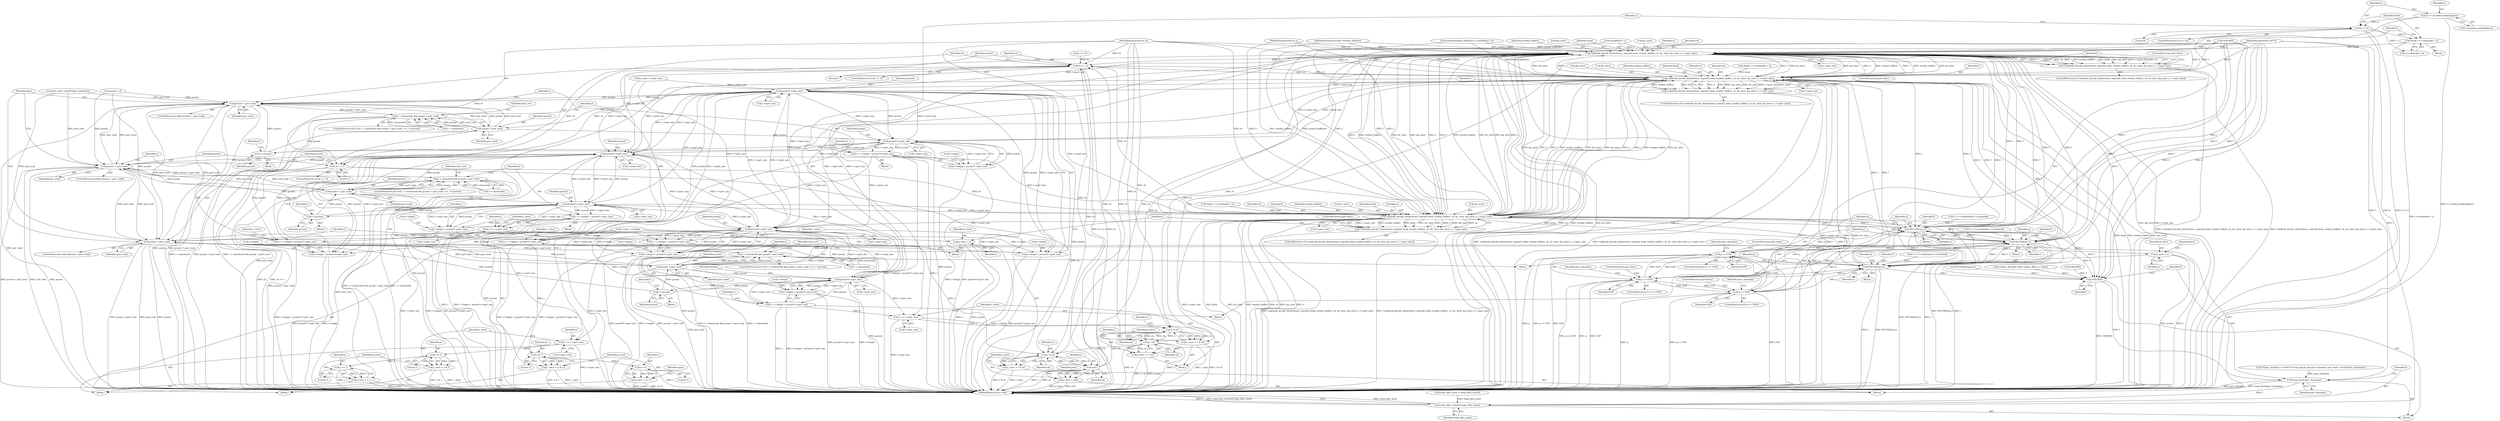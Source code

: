 digraph "0_stb_244d83bc3d859293f55812d48b3db168e581f6ab@integer" {
"1000703" [label="(Call,*book = f->codebooks + b)"];
"1000698" [label="(Call,b >= 0)"];
"1000688" [label="(Call,b = r->residue_books[c][pass])"];
"1000712" [label="(Call,codebook_decode_deinterleave_repeat(f, book, residue_buffers, ch, &c_inter, &p_inter, n, r->part_size))"];
"1000255" [label="(Call,ch == 2)"];
"1000388" [label="(Call,codebook_decode_deinterleave_repeat(f, book, residue_buffers, ch, &c_inter, &p_inter, n, r->part_size))"];
"1000271" [label="(Call,pcount*r->part_size)"];
"1000260" [label="(Call,pcount < part_read)"];
"1000328" [label="(Call,i < classwords && pcount < part_read)"];
"1000332" [label="(Call,pcount < part_read)"];
"1000348" [label="(Call,pcount*r->part_size)"];
"1000338" [label="(Call,++pcount)"];
"1000342" [label="(Call,z = r->begin + pcount*r->part_size)"];
"1000404" [label="(Call,z += r->part_size)"];
"1000411" [label="(Call,z & 1)"];
"1000409" [label="(Call,c_inter = z & 1)"];
"1000416" [label="(Call,z >> 1)"];
"1000414" [label="(Call,p_inter = z >> 1)"];
"1000344" [label="(Call,r->begin + pcount*r->part_size)"];
"1000439" [label="(Call,pcount*r->part_size)"];
"1000428" [label="(Call,pcount < part_read)"];
"1000492" [label="(Call,i < classwords && pcount < part_read)"];
"1000496" [label="(Call,pcount < part_read)"];
"1000512" [label="(Call,pcount*r->part_size)"];
"1000502" [label="(Call,++pcount)"];
"1000506" [label="(Call,z = r->begin + pcount*r->part_size)"];
"1000568" [label="(Call,z += r->part_size)"];
"1000576" [label="(Call,p_inter = z)"];
"1000508" [label="(Call,r->begin + pcount*r->part_size)"];
"1000552" [label="(Call,codebook_decode_deinterleave_repeat(f, book, residue_buffers, ch, &c_inter, &p_inter, n, r->part_size))"];
"1000304" [label="(Call,DECODE(q,f,c))"];
"1000309" [label="(Call,q == EOP)"];
"1000468" [label="(Call,DECODE(q,f,c))"];
"1000473" [label="(Call,q == EOP)"];
"1000628" [label="(Call,DECODE(q,f,c))"];
"1000633" [label="(Call,q == EOP)"];
"1000926" [label="(Call,CHECK(f))"];
"1000928" [label="(Call,temp_free(f,part_classdata))"];
"1000931" [label="(Call,temp_alloc_restore(f,temp_alloc_point))"];
"1000551" [label="(Call,!codebook_decode_deinterleave_repeat(f, book, residue_buffers, ch, &c_inter, &p_inter, n, r->part_size))"];
"1000595" [label="(Call,pcount*r->part_size)"];
"1000584" [label="(Call,pcount < part_read)"];
"1000652" [label="(Call,i < classwords && pcount < part_read)"];
"1000656" [label="(Call,pcount < part_read)"];
"1000672" [label="(Call,pcount*r->part_size)"];
"1000662" [label="(Call,++pcount)"];
"1000666" [label="(Call,z = r->begin + pcount*r->part_size)"];
"1000728" [label="(Call,z += r->part_size)"];
"1000735" [label="(Call,z % ch)"];
"1000733" [label="(Call,c_inter = z % ch)"];
"1000740" [label="(Call,z / ch)"];
"1000603" [label="(Call,z % ch)"];
"1000601" [label="(Call,c_inter = z % ch)"];
"1000609" [label="(Call,z/ch)"];
"1000607" [label="(Call,p_inter = z/ch)"];
"1000738" [label="(Call,p_inter = z / ch)"];
"1000668" [label="(Call,r->begin + pcount*r->part_size)"];
"1000589" [label="(Call,z = r->begin + pcount*r->part_size)"];
"1000591" [label="(Call,r->begin + pcount*r->part_size)"];
"1000433" [label="(Call,z = r->begin + pcount*r->part_size)"];
"1000449" [label="(Call,p_inter = z)"];
"1000435" [label="(Call,r->begin + pcount*r->part_size)"];
"1000265" [label="(Call,z = r->begin + pcount*r->part_size)"];
"1000279" [label="(Call,z & 1)"];
"1000277" [label="(Call,c_inter = (z & 1))"];
"1000285" [label="(Call,z>>1)"];
"1000283" [label="(Call,p_inter = z>>1)"];
"1000267" [label="(Call,r->begin + pcount*r->part_size)"];
"1000387" [label="(Call,!codebook_decode_deinterleave_repeat(f, book, residue_buffers, ch, &c_inter, &p_inter, n, r->part_size))"];
"1000423" [label="(Call,ch == 1)"];
"1000711" [label="(Call,!codebook_decode_deinterleave_repeat(f, book, residue_buffers, ch, &c_inter, &p_inter, n, r->part_size))"];
"1000653" [label="(Call,i < classwords)"];
"1000498" [label="(Identifier,part_read)"];
"1000422" [label="(ControlStructure,if (ch == 1))"];
"1000583" [label="(ControlStructure,while (pcount < part_read))"];
"1000499" [label="(Block,)"];
"1000232" [label="(Call,j == ch)"];
"1000342" [label="(Call,z = r->begin + pcount*r->part_size)"];
"1000339" [label="(Identifier,pcount)"];
"1000578" [label="(Identifier,z)"];
"1000556" [label="(Identifier,ch)"];
"1000688" [label="(Call,b = r->residue_books[c][pass])"];
"1000450" [label="(Identifier,p_inter)"];
"1000434" [label="(Identifier,z)"];
"1000555" [label="(Identifier,residue_buffers)"];
"1000664" [label="(Block,)"];
"1000703" [label="(Call,*book = f->codebooks + b)"];
"1000262" [label="(Identifier,part_read)"];
"1000103" [label="(MethodParameterIn,int ch)"];
"1000504" [label="(Block,)"];
"1000577" [label="(Identifier,p_inter)"];
"1000469" [label="(Identifier,q)"];
"1000717" [label="(Call,&c_inter)"];
"1000257" [label="(Literal,2)"];
"1000507" [label="(Identifier,z)"];
"1000746" [label="(Call,CHECK(f))"];
"1000392" [label="(Identifier,ch)"];
"1000398" [label="(Call,r->part_size)"];
"1000290" [label="(Identifier,pass)"];
"1000449" [label="(Call,p_inter = z)"];
"1000265" [label="(Call,z = r->begin + pcount*r->part_size)"];
"1000439" [label="(Call,pcount*r->part_size)"];
"1000725" [label="(ControlStructure,goto done;)"];
"1000512" [label="(Call,pcount*r->part_size)"];
"1000476" [label="(ControlStructure,goto done;)"];
"1000488" [label="(ControlStructure,for (i=0; i < classwords && pcount < part_read; ++i, ++pcount))"];
"1000307" [label="(Identifier,c)"];
"1000247" [label="(Call,pcount = 0)"];
"1000669" [label="(Call,r->begin)"];
"1000451" [label="(Identifier,z)"];
"1000648" [label="(ControlStructure,for (i=0; i < classwords && pcount < part_read; ++i, ++pcount))"];
"1000473" [label="(Call,q == EOP)"];
"1000324" [label="(ControlStructure,for (i=0; i < classwords && pcount < part_read; ++i, ++pcount))"];
"1000379" [label="(Call,*book = f->codebooks + b)"];
"1000388" [label="(Call,codebook_decode_deinterleave_repeat(f, book, residue_buffers, ch, &c_inter, &p_inter, n, r->part_size))"];
"1000714" [label="(Identifier,book)"];
"1000496" [label="(Call,pcount < part_read)"];
"1000698" [label="(Call,b >= 0)"];
"1000285" [label="(Call,z>>1)"];
"1000616" [label="(Block,)"];
"1000406" [label="(Call,r->part_size)"];
"1000292" [label="(Block,)"];
"1000493" [label="(Call,i < classwords)"];
"1000475" [label="(Identifier,EOP)"];
"1000652" [label="(Call,i < classwords && pcount < part_read)"];
"1000550" [label="(ControlStructure,if (!codebook_decode_deinterleave_repeat(f, book, residue_buffers, ch, &c_inter, &p_inter, n, r->part_size)))"];
"1000727" [label="(Block,)"];
"1000284" [label="(Identifier,p_inter)"];
"1000415" [label="(Identifier,p_inter)"];
"1000497" [label="(Identifier,pcount)"];
"1000713" [label="(Identifier,f)"];
"1000156" [label="(Call,n_read / r->part_size)"];
"1000309" [label="(Call,q == EOP)"];
"1000742" [label="(Identifier,ch)"];
"1000608" [label="(Identifier,p_inter)"];
"1000722" [label="(Call,r->part_size)"];
"1000633" [label="(Call,q == EOP)"];
"1000928" [label="(Call,temp_free(f,part_classdata))"];
"1000741" [label="(Identifier,z)"];
"1000580" [label="(Identifier,class_set)"];
"1000738" [label="(Call,p_inter = z / ch)"];
"1000279" [label="(Call,z & 1)"];
"1000567" [label="(Block,)"];
"1000632" [label="(ControlStructure,if (q == EOP))"];
"1000592" [label="(Call,r->begin)"];
"1000514" [label="(Call,r->part_size)"];
"1000405" [label="(Identifier,z)"];
"1000506" [label="(Call,z = r->begin + pcount*r->part_size)"];
"1000697" [label="(ControlStructure,if (b >= 0))"];
"1000104" [label="(MethodParameterIn,int n)"];
"1000494" [label="(Identifier,i)"];
"1000101" [label="(MethodParameterIn,vorb *f)"];
"1000509" [label="(Call,r->begin)"];
"1000730" [label="(Call,r->part_size)"];
"1000610" [label="(Identifier,z)"];
"1000705" [label="(Call,f->codebooks + b)"];
"1000283" [label="(Call,p_inter = z>>1)"];
"1000590" [label="(Identifier,z)"];
"1000721" [label="(Identifier,n)"];
"1000728" [label="(Call,z += r->part_size)"];
"1000605" [label="(Identifier,ch)"];
"1000716" [label="(Identifier,ch)"];
"1000414" [label="(Call,p_inter = z >> 1)"];
"1000701" [label="(Block,)"];
"1000436" [label="(Call,r->begin)"];
"1000404" [label="(Call,z += r->part_size)"];
"1000574" [label="(Identifier,c_inter)"];
"1000640" [label="(Identifier,part_classdata)"];
"1000255" [label="(Call,ch == 2)"];
"1000387" [label="(Call,!codebook_decode_deinterleave_repeat(f, book, residue_buffers, ch, &c_inter, &p_inter, n, r->part_size))"];
"1000668" [label="(Call,r->begin + pcount*r->part_size)"];
"1000618" [label="(Call,*c = f->codebooks+r->classbook)"];
"1000729" [label="(Identifier,z)"];
"1000553" [label="(Identifier,f)"];
"1000734" [label="(Identifier,c_inter)"];
"1000389" [label="(Identifier,f)"];
"1000492" [label="(Call,i < classwords && pcount < part_read)"];
"1000672" [label="(Call,pcount*r->part_size)"];
"1000435" [label="(Call,r->begin + pcount*r->part_size)"];
"1000659" [label="(Block,)"];
"1000501" [label="(Identifier,i)"];
"1000350" [label="(Call,r->part_size)"];
"1000244" [label="(Identifier,pass)"];
"1000674" [label="(Call,r->part_size)"];
"1000570" [label="(Call,r->part_size)"];
"1000146" [label="(Call,r->end - r->begin)"];
"1000611" [label="(Identifier,ch)"];
"1000308" [label="(ControlStructure,if (q == EOP))"];
"1000927" [label="(Identifier,f)"];
"1000629" [label="(Identifier,q)"];
"1000596" [label="(Identifier,pcount)"];
"1000261" [label="(Identifier,pcount)"];
"1000409" [label="(Call,c_inter = z & 1)"];
"1000513" [label="(Identifier,pcount)"];
"1000931" [label="(Call,temp_alloc_restore(f,temp_alloc_point))"];
"1000584" [label="(Call,pcount < part_read)"];
"1000418" [label="(Literal,1)"];
"1000102" [label="(MethodParameterIn,float *residue_buffers[])"];
"1000182" [label="(Call,CHECK(f))"];
"1000470" [label="(Identifier,f)"];
"1000628" [label="(Call,DECODE(q,f,c))"];
"1000933" [label="(Identifier,temp_alloc_point)"];
"1000667" [label="(Identifier,z)"];
"1000654" [label="(Identifier,i)"];
"1000345" [label="(Call,r->begin)"];
"1000503" [label="(Identifier,pcount)"];
"1000335" [label="(Block,)"];
"1000468" [label="(Call,DECODE(q,f,c))"];
"1000471" [label="(Identifier,c)"];
"1000425" [label="(Literal,1)"];
"1000666" [label="(Call,z = r->begin + pcount*r->part_size)"];
"1000304" [label="(Call,DECODE(q,f,c))"];
"1000338" [label="(Call,++pcount)"];
"1000266" [label="(Identifier,z)"];
"1000589" [label="(Call,z = r->begin + pcount*r->part_size)"];
"1000263" [label="(Block,)"];
"1000281" [label="(Literal,1)"];
"1000329" [label="(Call,i < classwords)"];
"1000715" [label="(Identifier,residue_buffers)"];
"1000278" [label="(Identifier,c_inter)"];
"1000259" [label="(ControlStructure,while (pcount < part_read))"];
"1000704" [label="(Identifier,book)"];
"1000332" [label="(Call,pcount < part_read)"];
"1000420" [label="(Identifier,class_set)"];
"1000557" [label="(Call,&c_inter)"];
"1000456" [label="(Block,)"];
"1000554" [label="(Identifier,book)"];
"1000411" [label="(Call,z & 1)"];
"1000417" [label="(Identifier,z)"];
"1000631" [label="(Identifier,c)"];
"1000601" [label="(Call,c_inter = z % ch)"];
"1000340" [label="(Block,)"];
"1000587" [label="(Block,)"];
"1000286" [label="(Identifier,z)"];
"1000427" [label="(ControlStructure,while (pcount < part_read))"];
"1000561" [label="(Identifier,n)"];
"1000198" [label="(Call,memset(residue_buffers[i], 0, sizeof(float) * n))"];
"1000661" [label="(Identifier,i)"];
"1000311" [label="(Identifier,EOP)"];
"1000167" [label="(Call,***part_classdata = (uint8 ***) temp_block_array(f,f->channels, part_read * sizeof(**part_classdata)))"];
"1000565" [label="(ControlStructure,goto done;)"];
"1000576" [label="(Call,p_inter = z)"];
"1000519" [label="(Identifier,c)"];
"1000699" [label="(Identifier,b)"];
"1000634" [label="(Identifier,q)"];
"1000636" [label="(ControlStructure,goto done;)"];
"1000604" [label="(Identifier,z)"];
"1000502" [label="(Call,++pcount)"];
"1000737" [label="(Identifier,ch)"];
"1000305" [label="(Identifier,q)"];
"1000602" [label="(Identifier,c_inter)"];
"1000401" [label="(ControlStructure,goto done;)"];
"1000551" [label="(Call,!codebook_decode_deinterleave_repeat(f, book, residue_buffers, ch, &c_inter, &p_inter, n, r->part_size))"];
"1000607" [label="(Call,p_inter = z/ch)"];
"1000679" [label="(Identifier,c)"];
"1000454" [label="(Identifier,pass)"];
"1000395" [label="(Call,&p_inter)"];
"1000926" [label="(Call,CHECK(f))"];
"1000673" [label="(Identifier,pcount)"];
"1000662" [label="(Call,++pcount)"];
"1000260" [label="(Call,pcount < part_read)"];
"1000273" [label="(Call,r->part_size)"];
"1000603" [label="(Call,z % ch)"];
"1000474" [label="(Identifier,q)"];
"1000562" [label="(Call,r->part_size)"];
"1000348" [label="(Call,pcount*r->part_size)"];
"1000429" [label="(Identifier,pcount)"];
"1000700" [label="(Literal,0)"];
"1000929" [label="(Identifier,f)"];
"1000267" [label="(Call,r->begin + pcount*r->part_size)"];
"1000585" [label="(Identifier,pcount)"];
"1000393" [label="(Call,&c_inter)"];
"1000630" [label="(Identifier,f)"];
"1000277" [label="(Call,c_inter = (z & 1))"];
"1000431" [label="(Block,)"];
"1000635" [label="(Identifier,EOP)"];
"1000480" [label="(Identifier,part_classdata)"];
"1000690" [label="(Call,r->residue_books[c][pass])"];
"1000472" [label="(ControlStructure,if (q == EOP))"];
"1000446" [label="(Identifier,c_inter)"];
"1000597" [label="(Call,r->part_size)"];
"1000410" [label="(Identifier,c_inter)"];
"1000689" [label="(Identifier,b)"];
"1000337" [label="(Identifier,i)"];
"1000736" [label="(Identifier,z)"];
"1000162" [label="(Call,temp_alloc_point = temp_alloc_save(f))"];
"1000312" [label="(ControlStructure,goto done;)"];
"1000803" [label="(Call,DECODE(temp,f,c))"];
"1000656" [label="(Call,pcount < part_read)"];
"1000739" [label="(Identifier,p_inter)"];
"1000934" [label="(MethodReturn,static void)"];
"1000271" [label="(Call,pcount*r->part_size)"];
"1000609" [label="(Call,z/ch)"];
"1000386" [label="(ControlStructure,if (!codebook_decode_deinterleave_repeat(f, book, residue_buffers, ch, &c_inter, &p_inter, n, r->part_size)))"];
"1000176" [label="(Call,part_read * sizeof(**part_classdata))"];
"1000663" [label="(Identifier,pcount)"];
"1000344" [label="(Call,r->begin + pcount*r->part_size)"];
"1000712" [label="(Call,codebook_decode_deinterleave_repeat(f, book, residue_buffers, ch, &c_inter, &p_inter, n, r->part_size))"];
"1000552" [label="(Call,codebook_decode_deinterleave_repeat(f, book, residue_buffers, ch, &c_inter, &p_inter, n, r->part_size))"];
"1000256" [label="(Identifier,ch)"];
"1000586" [label="(Identifier,part_read)"];
"1000280" [label="(Identifier,z)"];
"1000330" [label="(Identifier,i)"];
"1000412" [label="(Identifier,z)"];
"1000595" [label="(Call,pcount*r->part_size)"];
"1000254" [label="(ControlStructure,if (ch == 2))"];
"1000508" [label="(Call,r->begin + pcount*r->part_size)"];
"1000433" [label="(Call,z = r->begin + pcount*r->part_size)"];
"1000569" [label="(Identifier,z)"];
"1000441" [label="(Call,r->part_size)"];
"1000306" [label="(Identifier,f)"];
"1000740" [label="(Call,z / ch)"];
"1000744" [label="(Identifier,class_set)"];
"1000287" [label="(Literal,1)"];
"1000272" [label="(Identifier,pcount)"];
"1000423" [label="(Call,ch == 1)"];
"1000568" [label="(Call,z += r->part_size)"];
"1000391" [label="(Identifier,residue_buffers)"];
"1000355" [label="(Identifier,c)"];
"1000559" [label="(Call,&p_inter)"];
"1000591" [label="(Call,r->begin + pcount*r->part_size)"];
"1000658" [label="(Identifier,part_read)"];
"1000333" [label="(Identifier,pcount)"];
"1000390" [label="(Identifier,book)"];
"1000614" [label="(Identifier,pass)"];
"1000349" [label="(Identifier,pcount)"];
"1000416" [label="(Call,z >> 1)"];
"1000735" [label="(Call,z % ch)"];
"1000316" [label="(Identifier,part_classdata)"];
"1000343" [label="(Identifier,z)"];
"1000733" [label="(Call,c_inter = z % ch)"];
"1000458" [label="(Call,*c = f->codebooks+r->classbook)"];
"1000440" [label="(Identifier,pcount)"];
"1000294" [label="(Call,*c = f->codebooks+r->classbook)"];
"1000424" [label="(Identifier,ch)"];
"1000334" [label="(Identifier,part_read)"];
"1000543" [label="(Call,*book = f->codebooks + b)"];
"1000719" [label="(Call,&p_inter)"];
"1000915" [label="(Call,residue_decode(f, book, target, offset, n, rtype))"];
"1000203" [label="(Call,sizeof(float) * n)"];
"1000657" [label="(Identifier,pcount)"];
"1000428" [label="(Call,pcount < part_read)"];
"1000268" [label="(Call,r->begin)"];
"1000711" [label="(Call,!codebook_decode_deinterleave_repeat(f, book, residue_buffers, ch, &c_inter, &p_inter, n, r->part_size))"];
"1000397" [label="(Identifier,n)"];
"1000328" [label="(Call,i < classwords && pcount < part_read)"];
"1000403" [label="(Block,)"];
"1000413" [label="(Literal,1)"];
"1000310" [label="(Identifier,q)"];
"1000932" [label="(Identifier,f)"];
"1000710" [label="(ControlStructure,if (!codebook_decode_deinterleave_repeat(f, book, residue_buffers, ch, &c_inter, &p_inter, n, r->part_size)))"];
"1000930" [label="(Identifier,part_classdata)"];
"1000107" [label="(Block,)"];
"1000430" [label="(Identifier,part_read)"];
"1000703" -> "1000701"  [label="AST: "];
"1000703" -> "1000705"  [label="CFG: "];
"1000704" -> "1000703"  [label="AST: "];
"1000705" -> "1000703"  [label="AST: "];
"1000713" -> "1000703"  [label="CFG: "];
"1000703" -> "1000934"  [label="DDG: f->codebooks + b"];
"1000698" -> "1000703"  [label="DDG: b"];
"1000703" -> "1000712"  [label="DDG: book"];
"1000698" -> "1000697"  [label="AST: "];
"1000698" -> "1000700"  [label="CFG: "];
"1000699" -> "1000698"  [label="AST: "];
"1000700" -> "1000698"  [label="AST: "];
"1000704" -> "1000698"  [label="CFG: "];
"1000729" -> "1000698"  [label="CFG: "];
"1000698" -> "1000934"  [label="DDG: b"];
"1000698" -> "1000934"  [label="DDG: b >= 0"];
"1000688" -> "1000698"  [label="DDG: b"];
"1000698" -> "1000705"  [label="DDG: b"];
"1000688" -> "1000664"  [label="AST: "];
"1000688" -> "1000690"  [label="CFG: "];
"1000689" -> "1000688"  [label="AST: "];
"1000690" -> "1000688"  [label="AST: "];
"1000699" -> "1000688"  [label="CFG: "];
"1000688" -> "1000934"  [label="DDG: r->residue_books[c][pass]"];
"1000712" -> "1000711"  [label="AST: "];
"1000712" -> "1000722"  [label="CFG: "];
"1000713" -> "1000712"  [label="AST: "];
"1000714" -> "1000712"  [label="AST: "];
"1000715" -> "1000712"  [label="AST: "];
"1000716" -> "1000712"  [label="AST: "];
"1000717" -> "1000712"  [label="AST: "];
"1000719" -> "1000712"  [label="AST: "];
"1000721" -> "1000712"  [label="AST: "];
"1000722" -> "1000712"  [label="AST: "];
"1000711" -> "1000712"  [label="CFG: "];
"1000712" -> "1000934"  [label="DDG: book"];
"1000712" -> "1000934"  [label="DDG: ch"];
"1000712" -> "1000934"  [label="DDG: residue_buffers"];
"1000712" -> "1000934"  [label="DDG: &c_inter"];
"1000712" -> "1000934"  [label="DDG: n"];
"1000712" -> "1000934"  [label="DDG: &p_inter"];
"1000712" -> "1000934"  [label="DDG: r->part_size"];
"1000712" -> "1000255"  [label="DDG: ch"];
"1000712" -> "1000271"  [label="DDG: r->part_size"];
"1000712" -> "1000304"  [label="DDG: f"];
"1000712" -> "1000388"  [label="DDG: f"];
"1000712" -> "1000388"  [label="DDG: residue_buffers"];
"1000712" -> "1000388"  [label="DDG: &c_inter"];
"1000712" -> "1000388"  [label="DDG: &p_inter"];
"1000712" -> "1000388"  [label="DDG: n"];
"1000712" -> "1000439"  [label="DDG: r->part_size"];
"1000712" -> "1000468"  [label="DDG: f"];
"1000712" -> "1000552"  [label="DDG: f"];
"1000712" -> "1000552"  [label="DDG: residue_buffers"];
"1000712" -> "1000552"  [label="DDG: &c_inter"];
"1000712" -> "1000552"  [label="DDG: &p_inter"];
"1000712" -> "1000552"  [label="DDG: n"];
"1000712" -> "1000595"  [label="DDG: r->part_size"];
"1000712" -> "1000603"  [label="DDG: ch"];
"1000712" -> "1000628"  [label="DDG: f"];
"1000712" -> "1000672"  [label="DDG: r->part_size"];
"1000712" -> "1000711"  [label="DDG: f"];
"1000712" -> "1000711"  [label="DDG: n"];
"1000712" -> "1000711"  [label="DDG: &c_inter"];
"1000712" -> "1000711"  [label="DDG: residue_buffers"];
"1000712" -> "1000711"  [label="DDG: book"];
"1000712" -> "1000711"  [label="DDG: &p_inter"];
"1000712" -> "1000711"  [label="DDG: r->part_size"];
"1000712" -> "1000711"  [label="DDG: ch"];
"1000628" -> "1000712"  [label="DDG: f"];
"1000552" -> "1000712"  [label="DDG: f"];
"1000552" -> "1000712"  [label="DDG: residue_buffers"];
"1000552" -> "1000712"  [label="DDG: &c_inter"];
"1000552" -> "1000712"  [label="DDG: &p_inter"];
"1000552" -> "1000712"  [label="DDG: n"];
"1000388" -> "1000712"  [label="DDG: f"];
"1000388" -> "1000712"  [label="DDG: residue_buffers"];
"1000388" -> "1000712"  [label="DDG: &c_inter"];
"1000388" -> "1000712"  [label="DDG: &p_inter"];
"1000388" -> "1000712"  [label="DDG: n"];
"1000304" -> "1000712"  [label="DDG: f"];
"1000468" -> "1000712"  [label="DDG: f"];
"1000182" -> "1000712"  [label="DDG: f"];
"1000101" -> "1000712"  [label="DDG: f"];
"1000198" -> "1000712"  [label="DDG: residue_buffers[i]"];
"1000102" -> "1000712"  [label="DDG: residue_buffers"];
"1000740" -> "1000712"  [label="DDG: ch"];
"1000609" -> "1000712"  [label="DDG: ch"];
"1000103" -> "1000712"  [label="DDG: ch"];
"1000203" -> "1000712"  [label="DDG: n"];
"1000104" -> "1000712"  [label="DDG: n"];
"1000672" -> "1000712"  [label="DDG: r->part_size"];
"1000712" -> "1000735"  [label="DDG: ch"];
"1000712" -> "1000926"  [label="DDG: f"];
"1000255" -> "1000254"  [label="AST: "];
"1000255" -> "1000257"  [label="CFG: "];
"1000256" -> "1000255"  [label="AST: "];
"1000257" -> "1000255"  [label="AST: "];
"1000261" -> "1000255"  [label="CFG: "];
"1000424" -> "1000255"  [label="CFG: "];
"1000255" -> "1000934"  [label="DDG: ch == 2"];
"1000255" -> "1000934"  [label="DDG: ch"];
"1000740" -> "1000255"  [label="DDG: ch"];
"1000388" -> "1000255"  [label="DDG: ch"];
"1000552" -> "1000255"  [label="DDG: ch"];
"1000423" -> "1000255"  [label="DDG: ch"];
"1000232" -> "1000255"  [label="DDG: ch"];
"1000609" -> "1000255"  [label="DDG: ch"];
"1000103" -> "1000255"  [label="DDG: ch"];
"1000255" -> "1000388"  [label="DDG: ch"];
"1000255" -> "1000423"  [label="DDG: ch"];
"1000388" -> "1000387"  [label="AST: "];
"1000388" -> "1000398"  [label="CFG: "];
"1000389" -> "1000388"  [label="AST: "];
"1000390" -> "1000388"  [label="AST: "];
"1000391" -> "1000388"  [label="AST: "];
"1000392" -> "1000388"  [label="AST: "];
"1000393" -> "1000388"  [label="AST: "];
"1000395" -> "1000388"  [label="AST: "];
"1000397" -> "1000388"  [label="AST: "];
"1000398" -> "1000388"  [label="AST: "];
"1000387" -> "1000388"  [label="CFG: "];
"1000388" -> "1000934"  [label="DDG: n"];
"1000388" -> "1000934"  [label="DDG: r->part_size"];
"1000388" -> "1000934"  [label="DDG: ch"];
"1000388" -> "1000934"  [label="DDG: &c_inter"];
"1000388" -> "1000934"  [label="DDG: book"];
"1000388" -> "1000934"  [label="DDG: residue_buffers"];
"1000388" -> "1000934"  [label="DDG: &p_inter"];
"1000388" -> "1000271"  [label="DDG: r->part_size"];
"1000388" -> "1000304"  [label="DDG: f"];
"1000388" -> "1000348"  [label="DDG: r->part_size"];
"1000388" -> "1000387"  [label="DDG: n"];
"1000388" -> "1000387"  [label="DDG: f"];
"1000388" -> "1000387"  [label="DDG: &p_inter"];
"1000388" -> "1000387"  [label="DDG: &c_inter"];
"1000388" -> "1000387"  [label="DDG: r->part_size"];
"1000388" -> "1000387"  [label="DDG: book"];
"1000388" -> "1000387"  [label="DDG: residue_buffers"];
"1000388" -> "1000387"  [label="DDG: ch"];
"1000628" -> "1000388"  [label="DDG: f"];
"1000552" -> "1000388"  [label="DDG: f"];
"1000552" -> "1000388"  [label="DDG: residue_buffers"];
"1000552" -> "1000388"  [label="DDG: &c_inter"];
"1000552" -> "1000388"  [label="DDG: &p_inter"];
"1000552" -> "1000388"  [label="DDG: n"];
"1000304" -> "1000388"  [label="DDG: f"];
"1000468" -> "1000388"  [label="DDG: f"];
"1000182" -> "1000388"  [label="DDG: f"];
"1000101" -> "1000388"  [label="DDG: f"];
"1000379" -> "1000388"  [label="DDG: book"];
"1000198" -> "1000388"  [label="DDG: residue_buffers[i]"];
"1000102" -> "1000388"  [label="DDG: residue_buffers"];
"1000103" -> "1000388"  [label="DDG: ch"];
"1000203" -> "1000388"  [label="DDG: n"];
"1000104" -> "1000388"  [label="DDG: n"];
"1000348" -> "1000388"  [label="DDG: r->part_size"];
"1000388" -> "1000439"  [label="DDG: r->part_size"];
"1000388" -> "1000468"  [label="DDG: f"];
"1000388" -> "1000552"  [label="DDG: f"];
"1000388" -> "1000552"  [label="DDG: residue_buffers"];
"1000388" -> "1000552"  [label="DDG: &c_inter"];
"1000388" -> "1000552"  [label="DDG: &p_inter"];
"1000388" -> "1000552"  [label="DDG: n"];
"1000388" -> "1000595"  [label="DDG: r->part_size"];
"1000388" -> "1000628"  [label="DDG: f"];
"1000388" -> "1000926"  [label="DDG: f"];
"1000271" -> "1000267"  [label="AST: "];
"1000271" -> "1000273"  [label="CFG: "];
"1000272" -> "1000271"  [label="AST: "];
"1000273" -> "1000271"  [label="AST: "];
"1000267" -> "1000271"  [label="CFG: "];
"1000271" -> "1000934"  [label="DDG: r->part_size"];
"1000271" -> "1000934"  [label="DDG: pcount"];
"1000271" -> "1000260"  [label="DDG: pcount"];
"1000271" -> "1000265"  [label="DDG: pcount"];
"1000271" -> "1000265"  [label="DDG: r->part_size"];
"1000271" -> "1000267"  [label="DDG: pcount"];
"1000271" -> "1000267"  [label="DDG: r->part_size"];
"1000260" -> "1000271"  [label="DDG: pcount"];
"1000595" -> "1000271"  [label="DDG: r->part_size"];
"1000156" -> "1000271"  [label="DDG: r->part_size"];
"1000439" -> "1000271"  [label="DDG: r->part_size"];
"1000552" -> "1000271"  [label="DDG: r->part_size"];
"1000672" -> "1000271"  [label="DDG: r->part_size"];
"1000348" -> "1000271"  [label="DDG: r->part_size"];
"1000512" -> "1000271"  [label="DDG: r->part_size"];
"1000271" -> "1000332"  [label="DDG: pcount"];
"1000271" -> "1000348"  [label="DDG: pcount"];
"1000271" -> "1000348"  [label="DDG: r->part_size"];
"1000271" -> "1000439"  [label="DDG: r->part_size"];
"1000271" -> "1000595"  [label="DDG: r->part_size"];
"1000260" -> "1000259"  [label="AST: "];
"1000260" -> "1000262"  [label="CFG: "];
"1000261" -> "1000260"  [label="AST: "];
"1000262" -> "1000260"  [label="AST: "];
"1000266" -> "1000260"  [label="CFG: "];
"1000244" -> "1000260"  [label="CFG: "];
"1000260" -> "1000934"  [label="DDG: pcount < part_read"];
"1000260" -> "1000934"  [label="DDG: part_read"];
"1000260" -> "1000934"  [label="DDG: pcount"];
"1000247" -> "1000260"  [label="DDG: pcount"];
"1000338" -> "1000260"  [label="DDG: pcount"];
"1000332" -> "1000260"  [label="DDG: pcount"];
"1000332" -> "1000260"  [label="DDG: part_read"];
"1000584" -> "1000260"  [label="DDG: part_read"];
"1000176" -> "1000260"  [label="DDG: part_read"];
"1000428" -> "1000260"  [label="DDG: part_read"];
"1000260" -> "1000328"  [label="DDG: pcount < part_read"];
"1000260" -> "1000332"  [label="DDG: part_read"];
"1000260" -> "1000428"  [label="DDG: part_read"];
"1000260" -> "1000584"  [label="DDG: part_read"];
"1000328" -> "1000324"  [label="AST: "];
"1000328" -> "1000329"  [label="CFG: "];
"1000328" -> "1000332"  [label="CFG: "];
"1000329" -> "1000328"  [label="AST: "];
"1000332" -> "1000328"  [label="AST: "];
"1000343" -> "1000328"  [label="CFG: "];
"1000420" -> "1000328"  [label="CFG: "];
"1000328" -> "1000934"  [label="DDG: pcount < part_read"];
"1000328" -> "1000934"  [label="DDG: i < classwords && pcount < part_read"];
"1000328" -> "1000934"  [label="DDG: i < classwords"];
"1000329" -> "1000328"  [label="DDG: i"];
"1000329" -> "1000328"  [label="DDG: classwords"];
"1000332" -> "1000328"  [label="DDG: pcount"];
"1000332" -> "1000328"  [label="DDG: part_read"];
"1000332" -> "1000334"  [label="CFG: "];
"1000333" -> "1000332"  [label="AST: "];
"1000334" -> "1000332"  [label="AST: "];
"1000332" -> "1000934"  [label="DDG: part_read"];
"1000338" -> "1000332"  [label="DDG: pcount"];
"1000332" -> "1000348"  [label="DDG: pcount"];
"1000348" -> "1000344"  [label="AST: "];
"1000348" -> "1000350"  [label="CFG: "];
"1000349" -> "1000348"  [label="AST: "];
"1000350" -> "1000348"  [label="AST: "];
"1000344" -> "1000348"  [label="CFG: "];
"1000348" -> "1000934"  [label="DDG: pcount"];
"1000348" -> "1000338"  [label="DDG: pcount"];
"1000348" -> "1000342"  [label="DDG: pcount"];
"1000348" -> "1000342"  [label="DDG: r->part_size"];
"1000348" -> "1000344"  [label="DDG: pcount"];
"1000348" -> "1000344"  [label="DDG: r->part_size"];
"1000338" -> "1000348"  [label="DDG: pcount"];
"1000348" -> "1000404"  [label="DDG: r->part_size"];
"1000348" -> "1000439"  [label="DDG: r->part_size"];
"1000348" -> "1000595"  [label="DDG: r->part_size"];
"1000338" -> "1000335"  [label="AST: "];
"1000338" -> "1000339"  [label="CFG: "];
"1000339" -> "1000338"  [label="AST: "];
"1000330" -> "1000338"  [label="CFG: "];
"1000342" -> "1000340"  [label="AST: "];
"1000342" -> "1000344"  [label="CFG: "];
"1000343" -> "1000342"  [label="AST: "];
"1000344" -> "1000342"  [label="AST: "];
"1000355" -> "1000342"  [label="CFG: "];
"1000342" -> "1000934"  [label="DDG: r->begin + pcount*r->part_size"];
"1000342" -> "1000934"  [label="DDG: z"];
"1000342" -> "1000404"  [label="DDG: z"];
"1000404" -> "1000403"  [label="AST: "];
"1000404" -> "1000406"  [label="CFG: "];
"1000405" -> "1000404"  [label="AST: "];
"1000406" -> "1000404"  [label="AST: "];
"1000410" -> "1000404"  [label="CFG: "];
"1000404" -> "1000934"  [label="DDG: r->part_size"];
"1000404" -> "1000411"  [label="DDG: z"];
"1000411" -> "1000409"  [label="AST: "];
"1000411" -> "1000413"  [label="CFG: "];
"1000412" -> "1000411"  [label="AST: "];
"1000413" -> "1000411"  [label="AST: "];
"1000409" -> "1000411"  [label="CFG: "];
"1000411" -> "1000409"  [label="DDG: z"];
"1000411" -> "1000409"  [label="DDG: 1"];
"1000411" -> "1000416"  [label="DDG: z"];
"1000409" -> "1000403"  [label="AST: "];
"1000410" -> "1000409"  [label="AST: "];
"1000415" -> "1000409"  [label="CFG: "];
"1000409" -> "1000934"  [label="DDG: z & 1"];
"1000409" -> "1000934"  [label="DDG: c_inter"];
"1000416" -> "1000414"  [label="AST: "];
"1000416" -> "1000418"  [label="CFG: "];
"1000417" -> "1000416"  [label="AST: "];
"1000418" -> "1000416"  [label="AST: "];
"1000414" -> "1000416"  [label="CFG: "];
"1000416" -> "1000934"  [label="DDG: z"];
"1000416" -> "1000414"  [label="DDG: z"];
"1000416" -> "1000414"  [label="DDG: 1"];
"1000414" -> "1000403"  [label="AST: "];
"1000415" -> "1000414"  [label="AST: "];
"1000337" -> "1000414"  [label="CFG: "];
"1000414" -> "1000934"  [label="DDG: z >> 1"];
"1000414" -> "1000934"  [label="DDG: p_inter"];
"1000345" -> "1000344"  [label="AST: "];
"1000344" -> "1000934"  [label="DDG: pcount*r->part_size"];
"1000344" -> "1000934"  [label="DDG: r->begin"];
"1000439" -> "1000435"  [label="AST: "];
"1000439" -> "1000441"  [label="CFG: "];
"1000440" -> "1000439"  [label="AST: "];
"1000441" -> "1000439"  [label="AST: "];
"1000435" -> "1000439"  [label="CFG: "];
"1000439" -> "1000934"  [label="DDG: pcount"];
"1000439" -> "1000934"  [label="DDG: r->part_size"];
"1000439" -> "1000428"  [label="DDG: pcount"];
"1000439" -> "1000433"  [label="DDG: pcount"];
"1000439" -> "1000433"  [label="DDG: r->part_size"];
"1000439" -> "1000435"  [label="DDG: pcount"];
"1000439" -> "1000435"  [label="DDG: r->part_size"];
"1000428" -> "1000439"  [label="DDG: pcount"];
"1000595" -> "1000439"  [label="DDG: r->part_size"];
"1000156" -> "1000439"  [label="DDG: r->part_size"];
"1000552" -> "1000439"  [label="DDG: r->part_size"];
"1000672" -> "1000439"  [label="DDG: r->part_size"];
"1000512" -> "1000439"  [label="DDG: r->part_size"];
"1000439" -> "1000496"  [label="DDG: pcount"];
"1000439" -> "1000512"  [label="DDG: pcount"];
"1000439" -> "1000512"  [label="DDG: r->part_size"];
"1000439" -> "1000595"  [label="DDG: r->part_size"];
"1000428" -> "1000427"  [label="AST: "];
"1000428" -> "1000430"  [label="CFG: "];
"1000429" -> "1000428"  [label="AST: "];
"1000430" -> "1000428"  [label="AST: "];
"1000434" -> "1000428"  [label="CFG: "];
"1000244" -> "1000428"  [label="CFG: "];
"1000428" -> "1000934"  [label="DDG: pcount < part_read"];
"1000428" -> "1000934"  [label="DDG: part_read"];
"1000428" -> "1000934"  [label="DDG: pcount"];
"1000247" -> "1000428"  [label="DDG: pcount"];
"1000502" -> "1000428"  [label="DDG: pcount"];
"1000496" -> "1000428"  [label="DDG: pcount"];
"1000496" -> "1000428"  [label="DDG: part_read"];
"1000584" -> "1000428"  [label="DDG: part_read"];
"1000176" -> "1000428"  [label="DDG: part_read"];
"1000428" -> "1000492"  [label="DDG: pcount < part_read"];
"1000428" -> "1000496"  [label="DDG: part_read"];
"1000428" -> "1000584"  [label="DDG: part_read"];
"1000492" -> "1000488"  [label="AST: "];
"1000492" -> "1000493"  [label="CFG: "];
"1000492" -> "1000496"  [label="CFG: "];
"1000493" -> "1000492"  [label="AST: "];
"1000496" -> "1000492"  [label="AST: "];
"1000507" -> "1000492"  [label="CFG: "];
"1000580" -> "1000492"  [label="CFG: "];
"1000492" -> "1000934"  [label="DDG: pcount < part_read"];
"1000492" -> "1000934"  [label="DDG: i < classwords"];
"1000492" -> "1000934"  [label="DDG: i < classwords && pcount < part_read"];
"1000493" -> "1000492"  [label="DDG: i"];
"1000493" -> "1000492"  [label="DDG: classwords"];
"1000496" -> "1000492"  [label="DDG: pcount"];
"1000496" -> "1000492"  [label="DDG: part_read"];
"1000496" -> "1000498"  [label="CFG: "];
"1000497" -> "1000496"  [label="AST: "];
"1000498" -> "1000496"  [label="AST: "];
"1000496" -> "1000934"  [label="DDG: part_read"];
"1000502" -> "1000496"  [label="DDG: pcount"];
"1000496" -> "1000512"  [label="DDG: pcount"];
"1000512" -> "1000508"  [label="AST: "];
"1000512" -> "1000514"  [label="CFG: "];
"1000513" -> "1000512"  [label="AST: "];
"1000514" -> "1000512"  [label="AST: "];
"1000508" -> "1000512"  [label="CFG: "];
"1000512" -> "1000934"  [label="DDG: pcount"];
"1000512" -> "1000502"  [label="DDG: pcount"];
"1000512" -> "1000506"  [label="DDG: pcount"];
"1000512" -> "1000506"  [label="DDG: r->part_size"];
"1000512" -> "1000508"  [label="DDG: pcount"];
"1000512" -> "1000508"  [label="DDG: r->part_size"];
"1000502" -> "1000512"  [label="DDG: pcount"];
"1000552" -> "1000512"  [label="DDG: r->part_size"];
"1000512" -> "1000552"  [label="DDG: r->part_size"];
"1000512" -> "1000568"  [label="DDG: r->part_size"];
"1000512" -> "1000595"  [label="DDG: r->part_size"];
"1000502" -> "1000499"  [label="AST: "];
"1000502" -> "1000503"  [label="CFG: "];
"1000503" -> "1000502"  [label="AST: "];
"1000494" -> "1000502"  [label="CFG: "];
"1000506" -> "1000504"  [label="AST: "];
"1000506" -> "1000508"  [label="CFG: "];
"1000507" -> "1000506"  [label="AST: "];
"1000508" -> "1000506"  [label="AST: "];
"1000519" -> "1000506"  [label="CFG: "];
"1000506" -> "1000934"  [label="DDG: z"];
"1000506" -> "1000934"  [label="DDG: r->begin + pcount*r->part_size"];
"1000506" -> "1000568"  [label="DDG: z"];
"1000568" -> "1000567"  [label="AST: "];
"1000568" -> "1000570"  [label="CFG: "];
"1000569" -> "1000568"  [label="AST: "];
"1000570" -> "1000568"  [label="AST: "];
"1000574" -> "1000568"  [label="CFG: "];
"1000568" -> "1000934"  [label="DDG: r->part_size"];
"1000568" -> "1000576"  [label="DDG: z"];
"1000576" -> "1000567"  [label="AST: "];
"1000576" -> "1000578"  [label="CFG: "];
"1000577" -> "1000576"  [label="AST: "];
"1000578" -> "1000576"  [label="AST: "];
"1000501" -> "1000576"  [label="CFG: "];
"1000576" -> "1000934"  [label="DDG: p_inter"];
"1000576" -> "1000934"  [label="DDG: z"];
"1000509" -> "1000508"  [label="AST: "];
"1000508" -> "1000934"  [label="DDG: r->begin"];
"1000508" -> "1000934"  [label="DDG: pcount*r->part_size"];
"1000552" -> "1000551"  [label="AST: "];
"1000552" -> "1000562"  [label="CFG: "];
"1000553" -> "1000552"  [label="AST: "];
"1000554" -> "1000552"  [label="AST: "];
"1000555" -> "1000552"  [label="AST: "];
"1000556" -> "1000552"  [label="AST: "];
"1000557" -> "1000552"  [label="AST: "];
"1000559" -> "1000552"  [label="AST: "];
"1000561" -> "1000552"  [label="AST: "];
"1000562" -> "1000552"  [label="AST: "];
"1000551" -> "1000552"  [label="CFG: "];
"1000552" -> "1000934"  [label="DDG: r->part_size"];
"1000552" -> "1000934"  [label="DDG: book"];
"1000552" -> "1000934"  [label="DDG: &c_inter"];
"1000552" -> "1000934"  [label="DDG: residue_buffers"];
"1000552" -> "1000934"  [label="DDG: ch"];
"1000552" -> "1000934"  [label="DDG: &p_inter"];
"1000552" -> "1000934"  [label="DDG: n"];
"1000552" -> "1000304"  [label="DDG: f"];
"1000552" -> "1000468"  [label="DDG: f"];
"1000552" -> "1000551"  [label="DDG: r->part_size"];
"1000552" -> "1000551"  [label="DDG: residue_buffers"];
"1000552" -> "1000551"  [label="DDG: book"];
"1000552" -> "1000551"  [label="DDG: &c_inter"];
"1000552" -> "1000551"  [label="DDG: f"];
"1000552" -> "1000551"  [label="DDG: n"];
"1000552" -> "1000551"  [label="DDG: &p_inter"];
"1000552" -> "1000551"  [label="DDG: ch"];
"1000628" -> "1000552"  [label="DDG: f"];
"1000304" -> "1000552"  [label="DDG: f"];
"1000468" -> "1000552"  [label="DDG: f"];
"1000182" -> "1000552"  [label="DDG: f"];
"1000101" -> "1000552"  [label="DDG: f"];
"1000543" -> "1000552"  [label="DDG: book"];
"1000198" -> "1000552"  [label="DDG: residue_buffers[i]"];
"1000102" -> "1000552"  [label="DDG: residue_buffers"];
"1000423" -> "1000552"  [label="DDG: ch"];
"1000103" -> "1000552"  [label="DDG: ch"];
"1000203" -> "1000552"  [label="DDG: n"];
"1000104" -> "1000552"  [label="DDG: n"];
"1000552" -> "1000595"  [label="DDG: r->part_size"];
"1000552" -> "1000628"  [label="DDG: f"];
"1000552" -> "1000926"  [label="DDG: f"];
"1000304" -> "1000292"  [label="AST: "];
"1000304" -> "1000307"  [label="CFG: "];
"1000305" -> "1000304"  [label="AST: "];
"1000306" -> "1000304"  [label="AST: "];
"1000307" -> "1000304"  [label="AST: "];
"1000310" -> "1000304"  [label="CFG: "];
"1000304" -> "1000934"  [label="DDG: DECODE(q,f,c)"];
"1000304" -> "1000934"  [label="DDG: c"];
"1000309" -> "1000304"  [label="DDG: q"];
"1000473" -> "1000304"  [label="DDG: q"];
"1000633" -> "1000304"  [label="DDG: q"];
"1000628" -> "1000304"  [label="DDG: f"];
"1000468" -> "1000304"  [label="DDG: f"];
"1000182" -> "1000304"  [label="DDG: f"];
"1000101" -> "1000304"  [label="DDG: f"];
"1000294" -> "1000304"  [label="DDG: c"];
"1000304" -> "1000309"  [label="DDG: q"];
"1000304" -> "1000468"  [label="DDG: f"];
"1000304" -> "1000628"  [label="DDG: f"];
"1000304" -> "1000926"  [label="DDG: f"];
"1000309" -> "1000308"  [label="AST: "];
"1000309" -> "1000311"  [label="CFG: "];
"1000310" -> "1000309"  [label="AST: "];
"1000311" -> "1000309"  [label="AST: "];
"1000312" -> "1000309"  [label="CFG: "];
"1000316" -> "1000309"  [label="CFG: "];
"1000309" -> "1000934"  [label="DDG: q"];
"1000309" -> "1000934"  [label="DDG: q == EOP"];
"1000309" -> "1000934"  [label="DDG: EOP"];
"1000473" -> "1000309"  [label="DDG: EOP"];
"1000633" -> "1000309"  [label="DDG: EOP"];
"1000309" -> "1000468"  [label="DDG: q"];
"1000309" -> "1000473"  [label="DDG: EOP"];
"1000309" -> "1000628"  [label="DDG: q"];
"1000309" -> "1000633"  [label="DDG: EOP"];
"1000468" -> "1000456"  [label="AST: "];
"1000468" -> "1000471"  [label="CFG: "];
"1000469" -> "1000468"  [label="AST: "];
"1000470" -> "1000468"  [label="AST: "];
"1000471" -> "1000468"  [label="AST: "];
"1000474" -> "1000468"  [label="CFG: "];
"1000468" -> "1000934"  [label="DDG: DECODE(q,f,c)"];
"1000468" -> "1000934"  [label="DDG: c"];
"1000473" -> "1000468"  [label="DDG: q"];
"1000633" -> "1000468"  [label="DDG: q"];
"1000628" -> "1000468"  [label="DDG: f"];
"1000182" -> "1000468"  [label="DDG: f"];
"1000101" -> "1000468"  [label="DDG: f"];
"1000458" -> "1000468"  [label="DDG: c"];
"1000468" -> "1000473"  [label="DDG: q"];
"1000468" -> "1000628"  [label="DDG: f"];
"1000468" -> "1000926"  [label="DDG: f"];
"1000473" -> "1000472"  [label="AST: "];
"1000473" -> "1000475"  [label="CFG: "];
"1000474" -> "1000473"  [label="AST: "];
"1000475" -> "1000473"  [label="AST: "];
"1000476" -> "1000473"  [label="CFG: "];
"1000480" -> "1000473"  [label="CFG: "];
"1000473" -> "1000934"  [label="DDG: q"];
"1000473" -> "1000934"  [label="DDG: EOP"];
"1000473" -> "1000934"  [label="DDG: q == EOP"];
"1000633" -> "1000473"  [label="DDG: EOP"];
"1000473" -> "1000628"  [label="DDG: q"];
"1000473" -> "1000633"  [label="DDG: EOP"];
"1000628" -> "1000616"  [label="AST: "];
"1000628" -> "1000631"  [label="CFG: "];
"1000629" -> "1000628"  [label="AST: "];
"1000630" -> "1000628"  [label="AST: "];
"1000631" -> "1000628"  [label="AST: "];
"1000634" -> "1000628"  [label="CFG: "];
"1000628" -> "1000934"  [label="DDG: c"];
"1000628" -> "1000934"  [label="DDG: DECODE(q,f,c)"];
"1000633" -> "1000628"  [label="DDG: q"];
"1000182" -> "1000628"  [label="DDG: f"];
"1000101" -> "1000628"  [label="DDG: f"];
"1000618" -> "1000628"  [label="DDG: c"];
"1000628" -> "1000633"  [label="DDG: q"];
"1000628" -> "1000926"  [label="DDG: f"];
"1000633" -> "1000632"  [label="AST: "];
"1000633" -> "1000635"  [label="CFG: "];
"1000634" -> "1000633"  [label="AST: "];
"1000635" -> "1000633"  [label="AST: "];
"1000636" -> "1000633"  [label="CFG: "];
"1000640" -> "1000633"  [label="CFG: "];
"1000633" -> "1000934"  [label="DDG: q == EOP"];
"1000633" -> "1000934"  [label="DDG: EOP"];
"1000633" -> "1000934"  [label="DDG: q"];
"1000926" -> "1000107"  [label="AST: "];
"1000926" -> "1000927"  [label="CFG: "];
"1000927" -> "1000926"  [label="AST: "];
"1000929" -> "1000926"  [label="CFG: "];
"1000926" -> "1000934"  [label="DDG: CHECK(f)"];
"1000803" -> "1000926"  [label="DDG: f"];
"1000746" -> "1000926"  [label="DDG: f"];
"1000915" -> "1000926"  [label="DDG: f"];
"1000182" -> "1000926"  [label="DDG: f"];
"1000101" -> "1000926"  [label="DDG: f"];
"1000926" -> "1000928"  [label="DDG: f"];
"1000928" -> "1000107"  [label="AST: "];
"1000928" -> "1000930"  [label="CFG: "];
"1000929" -> "1000928"  [label="AST: "];
"1000930" -> "1000928"  [label="AST: "];
"1000932" -> "1000928"  [label="CFG: "];
"1000928" -> "1000934"  [label="DDG: part_classdata"];
"1000928" -> "1000934"  [label="DDG: temp_free(f,part_classdata)"];
"1000101" -> "1000928"  [label="DDG: f"];
"1000167" -> "1000928"  [label="DDG: part_classdata"];
"1000928" -> "1000931"  [label="DDG: f"];
"1000931" -> "1000107"  [label="AST: "];
"1000931" -> "1000933"  [label="CFG: "];
"1000932" -> "1000931"  [label="AST: "];
"1000933" -> "1000931"  [label="AST: "];
"1000934" -> "1000931"  [label="CFG: "];
"1000931" -> "1000934"  [label="DDG: temp_alloc_point"];
"1000931" -> "1000934"  [label="DDG: f"];
"1000931" -> "1000934"  [label="DDG: temp_alloc_restore(f,temp_alloc_point)"];
"1000101" -> "1000931"  [label="DDG: f"];
"1000162" -> "1000931"  [label="DDG: temp_alloc_point"];
"1000551" -> "1000550"  [label="AST: "];
"1000565" -> "1000551"  [label="CFG: "];
"1000501" -> "1000551"  [label="CFG: "];
"1000551" -> "1000934"  [label="DDG: !codebook_decode_deinterleave_repeat(f, book, residue_buffers, ch, &c_inter, &p_inter, n, r->part_size)"];
"1000551" -> "1000934"  [label="DDG: codebook_decode_deinterleave_repeat(f, book, residue_buffers, ch, &c_inter, &p_inter, n, r->part_size)"];
"1000595" -> "1000591"  [label="AST: "];
"1000595" -> "1000597"  [label="CFG: "];
"1000596" -> "1000595"  [label="AST: "];
"1000597" -> "1000595"  [label="AST: "];
"1000591" -> "1000595"  [label="CFG: "];
"1000595" -> "1000934"  [label="DDG: r->part_size"];
"1000595" -> "1000934"  [label="DDG: pcount"];
"1000595" -> "1000584"  [label="DDG: pcount"];
"1000595" -> "1000589"  [label="DDG: pcount"];
"1000595" -> "1000589"  [label="DDG: r->part_size"];
"1000595" -> "1000591"  [label="DDG: pcount"];
"1000595" -> "1000591"  [label="DDG: r->part_size"];
"1000584" -> "1000595"  [label="DDG: pcount"];
"1000156" -> "1000595"  [label="DDG: r->part_size"];
"1000672" -> "1000595"  [label="DDG: r->part_size"];
"1000595" -> "1000656"  [label="DDG: pcount"];
"1000595" -> "1000672"  [label="DDG: pcount"];
"1000595" -> "1000672"  [label="DDG: r->part_size"];
"1000584" -> "1000583"  [label="AST: "];
"1000584" -> "1000586"  [label="CFG: "];
"1000585" -> "1000584"  [label="AST: "];
"1000586" -> "1000584"  [label="AST: "];
"1000590" -> "1000584"  [label="CFG: "];
"1000244" -> "1000584"  [label="CFG: "];
"1000584" -> "1000934"  [label="DDG: pcount < part_read"];
"1000584" -> "1000934"  [label="DDG: part_read"];
"1000584" -> "1000934"  [label="DDG: pcount"];
"1000247" -> "1000584"  [label="DDG: pcount"];
"1000662" -> "1000584"  [label="DDG: pcount"];
"1000656" -> "1000584"  [label="DDG: pcount"];
"1000656" -> "1000584"  [label="DDG: part_read"];
"1000176" -> "1000584"  [label="DDG: part_read"];
"1000584" -> "1000652"  [label="DDG: pcount < part_read"];
"1000584" -> "1000656"  [label="DDG: part_read"];
"1000652" -> "1000648"  [label="AST: "];
"1000652" -> "1000653"  [label="CFG: "];
"1000652" -> "1000656"  [label="CFG: "];
"1000653" -> "1000652"  [label="AST: "];
"1000656" -> "1000652"  [label="AST: "];
"1000667" -> "1000652"  [label="CFG: "];
"1000744" -> "1000652"  [label="CFG: "];
"1000652" -> "1000934"  [label="DDG: pcount < part_read"];
"1000652" -> "1000934"  [label="DDG: i < classwords && pcount < part_read"];
"1000652" -> "1000934"  [label="DDG: i < classwords"];
"1000653" -> "1000652"  [label="DDG: i"];
"1000653" -> "1000652"  [label="DDG: classwords"];
"1000656" -> "1000652"  [label="DDG: pcount"];
"1000656" -> "1000652"  [label="DDG: part_read"];
"1000656" -> "1000658"  [label="CFG: "];
"1000657" -> "1000656"  [label="AST: "];
"1000658" -> "1000656"  [label="AST: "];
"1000656" -> "1000934"  [label="DDG: part_read"];
"1000662" -> "1000656"  [label="DDG: pcount"];
"1000656" -> "1000672"  [label="DDG: pcount"];
"1000672" -> "1000668"  [label="AST: "];
"1000672" -> "1000674"  [label="CFG: "];
"1000673" -> "1000672"  [label="AST: "];
"1000674" -> "1000672"  [label="AST: "];
"1000668" -> "1000672"  [label="CFG: "];
"1000672" -> "1000934"  [label="DDG: pcount"];
"1000672" -> "1000662"  [label="DDG: pcount"];
"1000672" -> "1000666"  [label="DDG: pcount"];
"1000672" -> "1000666"  [label="DDG: r->part_size"];
"1000672" -> "1000668"  [label="DDG: pcount"];
"1000672" -> "1000668"  [label="DDG: r->part_size"];
"1000662" -> "1000672"  [label="DDG: pcount"];
"1000672" -> "1000728"  [label="DDG: r->part_size"];
"1000662" -> "1000659"  [label="AST: "];
"1000662" -> "1000663"  [label="CFG: "];
"1000663" -> "1000662"  [label="AST: "];
"1000654" -> "1000662"  [label="CFG: "];
"1000666" -> "1000664"  [label="AST: "];
"1000666" -> "1000668"  [label="CFG: "];
"1000667" -> "1000666"  [label="AST: "];
"1000668" -> "1000666"  [label="AST: "];
"1000679" -> "1000666"  [label="CFG: "];
"1000666" -> "1000934"  [label="DDG: r->begin + pcount*r->part_size"];
"1000666" -> "1000934"  [label="DDG: z"];
"1000146" -> "1000666"  [label="DDG: r->begin"];
"1000666" -> "1000728"  [label="DDG: z"];
"1000728" -> "1000727"  [label="AST: "];
"1000728" -> "1000730"  [label="CFG: "];
"1000729" -> "1000728"  [label="AST: "];
"1000730" -> "1000728"  [label="AST: "];
"1000734" -> "1000728"  [label="CFG: "];
"1000728" -> "1000934"  [label="DDG: r->part_size"];
"1000728" -> "1000735"  [label="DDG: z"];
"1000735" -> "1000733"  [label="AST: "];
"1000735" -> "1000737"  [label="CFG: "];
"1000736" -> "1000735"  [label="AST: "];
"1000737" -> "1000735"  [label="AST: "];
"1000733" -> "1000735"  [label="CFG: "];
"1000735" -> "1000733"  [label="DDG: z"];
"1000735" -> "1000733"  [label="DDG: ch"];
"1000740" -> "1000735"  [label="DDG: ch"];
"1000609" -> "1000735"  [label="DDG: ch"];
"1000103" -> "1000735"  [label="DDG: ch"];
"1000735" -> "1000740"  [label="DDG: z"];
"1000735" -> "1000740"  [label="DDG: ch"];
"1000733" -> "1000727"  [label="AST: "];
"1000734" -> "1000733"  [label="AST: "];
"1000739" -> "1000733"  [label="CFG: "];
"1000733" -> "1000934"  [label="DDG: z % ch"];
"1000733" -> "1000934"  [label="DDG: c_inter"];
"1000740" -> "1000738"  [label="AST: "];
"1000740" -> "1000742"  [label="CFG: "];
"1000741" -> "1000740"  [label="AST: "];
"1000742" -> "1000740"  [label="AST: "];
"1000738" -> "1000740"  [label="CFG: "];
"1000740" -> "1000934"  [label="DDG: ch"];
"1000740" -> "1000934"  [label="DDG: z"];
"1000740" -> "1000603"  [label="DDG: ch"];
"1000740" -> "1000738"  [label="DDG: z"];
"1000740" -> "1000738"  [label="DDG: ch"];
"1000103" -> "1000740"  [label="DDG: ch"];
"1000603" -> "1000601"  [label="AST: "];
"1000603" -> "1000605"  [label="CFG: "];
"1000604" -> "1000603"  [label="AST: "];
"1000605" -> "1000603"  [label="AST: "];
"1000601" -> "1000603"  [label="CFG: "];
"1000603" -> "1000601"  [label="DDG: z"];
"1000603" -> "1000601"  [label="DDG: ch"];
"1000589" -> "1000603"  [label="DDG: z"];
"1000423" -> "1000603"  [label="DDG: ch"];
"1000609" -> "1000603"  [label="DDG: ch"];
"1000103" -> "1000603"  [label="DDG: ch"];
"1000603" -> "1000609"  [label="DDG: z"];
"1000603" -> "1000609"  [label="DDG: ch"];
"1000601" -> "1000587"  [label="AST: "];
"1000602" -> "1000601"  [label="AST: "];
"1000608" -> "1000601"  [label="CFG: "];
"1000601" -> "1000934"  [label="DDG: c_inter"];
"1000601" -> "1000934"  [label="DDG: z % ch"];
"1000609" -> "1000607"  [label="AST: "];
"1000609" -> "1000611"  [label="CFG: "];
"1000610" -> "1000609"  [label="AST: "];
"1000611" -> "1000609"  [label="AST: "];
"1000607" -> "1000609"  [label="CFG: "];
"1000609" -> "1000934"  [label="DDG: z"];
"1000609" -> "1000934"  [label="DDG: ch"];
"1000609" -> "1000607"  [label="DDG: z"];
"1000609" -> "1000607"  [label="DDG: ch"];
"1000103" -> "1000609"  [label="DDG: ch"];
"1000607" -> "1000587"  [label="AST: "];
"1000608" -> "1000607"  [label="AST: "];
"1000614" -> "1000607"  [label="CFG: "];
"1000607" -> "1000934"  [label="DDG: p_inter"];
"1000607" -> "1000934"  [label="DDG: z/ch"];
"1000738" -> "1000727"  [label="AST: "];
"1000739" -> "1000738"  [label="AST: "];
"1000661" -> "1000738"  [label="CFG: "];
"1000738" -> "1000934"  [label="DDG: p_inter"];
"1000738" -> "1000934"  [label="DDG: z / ch"];
"1000669" -> "1000668"  [label="AST: "];
"1000668" -> "1000934"  [label="DDG: pcount*r->part_size"];
"1000668" -> "1000934"  [label="DDG: r->begin"];
"1000146" -> "1000668"  [label="DDG: r->begin"];
"1000589" -> "1000587"  [label="AST: "];
"1000589" -> "1000591"  [label="CFG: "];
"1000590" -> "1000589"  [label="AST: "];
"1000591" -> "1000589"  [label="AST: "];
"1000602" -> "1000589"  [label="CFG: "];
"1000589" -> "1000934"  [label="DDG: r->begin + pcount*r->part_size"];
"1000146" -> "1000589"  [label="DDG: r->begin"];
"1000592" -> "1000591"  [label="AST: "];
"1000591" -> "1000934"  [label="DDG: pcount*r->part_size"];
"1000591" -> "1000934"  [label="DDG: r->begin"];
"1000146" -> "1000591"  [label="DDG: r->begin"];
"1000433" -> "1000431"  [label="AST: "];
"1000433" -> "1000435"  [label="CFG: "];
"1000434" -> "1000433"  [label="AST: "];
"1000435" -> "1000433"  [label="AST: "];
"1000446" -> "1000433"  [label="CFG: "];
"1000433" -> "1000934"  [label="DDG: r->begin + pcount*r->part_size"];
"1000146" -> "1000433"  [label="DDG: r->begin"];
"1000433" -> "1000449"  [label="DDG: z"];
"1000449" -> "1000431"  [label="AST: "];
"1000449" -> "1000451"  [label="CFG: "];
"1000450" -> "1000449"  [label="AST: "];
"1000451" -> "1000449"  [label="AST: "];
"1000454" -> "1000449"  [label="CFG: "];
"1000449" -> "1000934"  [label="DDG: p_inter"];
"1000449" -> "1000934"  [label="DDG: z"];
"1000436" -> "1000435"  [label="AST: "];
"1000435" -> "1000934"  [label="DDG: r->begin"];
"1000435" -> "1000934"  [label="DDG: pcount*r->part_size"];
"1000146" -> "1000435"  [label="DDG: r->begin"];
"1000265" -> "1000263"  [label="AST: "];
"1000265" -> "1000267"  [label="CFG: "];
"1000266" -> "1000265"  [label="AST: "];
"1000267" -> "1000265"  [label="AST: "];
"1000278" -> "1000265"  [label="CFG: "];
"1000265" -> "1000934"  [label="DDG: r->begin + pcount*r->part_size"];
"1000146" -> "1000265"  [label="DDG: r->begin"];
"1000265" -> "1000279"  [label="DDG: z"];
"1000279" -> "1000277"  [label="AST: "];
"1000279" -> "1000281"  [label="CFG: "];
"1000280" -> "1000279"  [label="AST: "];
"1000281" -> "1000279"  [label="AST: "];
"1000277" -> "1000279"  [label="CFG: "];
"1000279" -> "1000277"  [label="DDG: z"];
"1000279" -> "1000277"  [label="DDG: 1"];
"1000279" -> "1000285"  [label="DDG: z"];
"1000277" -> "1000263"  [label="AST: "];
"1000278" -> "1000277"  [label="AST: "];
"1000284" -> "1000277"  [label="CFG: "];
"1000277" -> "1000934"  [label="DDG: c_inter"];
"1000277" -> "1000934"  [label="DDG: z & 1"];
"1000285" -> "1000283"  [label="AST: "];
"1000285" -> "1000287"  [label="CFG: "];
"1000286" -> "1000285"  [label="AST: "];
"1000287" -> "1000285"  [label="AST: "];
"1000283" -> "1000285"  [label="CFG: "];
"1000285" -> "1000934"  [label="DDG: z"];
"1000285" -> "1000283"  [label="DDG: z"];
"1000285" -> "1000283"  [label="DDG: 1"];
"1000283" -> "1000263"  [label="AST: "];
"1000284" -> "1000283"  [label="AST: "];
"1000290" -> "1000283"  [label="CFG: "];
"1000283" -> "1000934"  [label="DDG: z>>1"];
"1000283" -> "1000934"  [label="DDG: p_inter"];
"1000268" -> "1000267"  [label="AST: "];
"1000267" -> "1000934"  [label="DDG: r->begin"];
"1000267" -> "1000934"  [label="DDG: pcount*r->part_size"];
"1000146" -> "1000267"  [label="DDG: r->begin"];
"1000387" -> "1000386"  [label="AST: "];
"1000401" -> "1000387"  [label="CFG: "];
"1000337" -> "1000387"  [label="CFG: "];
"1000387" -> "1000934"  [label="DDG: codebook_decode_deinterleave_repeat(f, book, residue_buffers, ch, &c_inter, &p_inter, n, r->part_size)"];
"1000387" -> "1000934"  [label="DDG: !codebook_decode_deinterleave_repeat(f, book, residue_buffers, ch, &c_inter, &p_inter, n, r->part_size)"];
"1000423" -> "1000422"  [label="AST: "];
"1000423" -> "1000425"  [label="CFG: "];
"1000424" -> "1000423"  [label="AST: "];
"1000425" -> "1000423"  [label="AST: "];
"1000429" -> "1000423"  [label="CFG: "];
"1000585" -> "1000423"  [label="CFG: "];
"1000423" -> "1000934"  [label="DDG: ch == 1"];
"1000423" -> "1000934"  [label="DDG: ch"];
"1000103" -> "1000423"  [label="DDG: ch"];
"1000711" -> "1000710"  [label="AST: "];
"1000725" -> "1000711"  [label="CFG: "];
"1000661" -> "1000711"  [label="CFG: "];
"1000711" -> "1000934"  [label="DDG: !codebook_decode_deinterleave_repeat(f, book, residue_buffers, ch, &c_inter, &p_inter, n, r->part_size)"];
"1000711" -> "1000934"  [label="DDG: codebook_decode_deinterleave_repeat(f, book, residue_buffers, ch, &c_inter, &p_inter, n, r->part_size)"];
}
